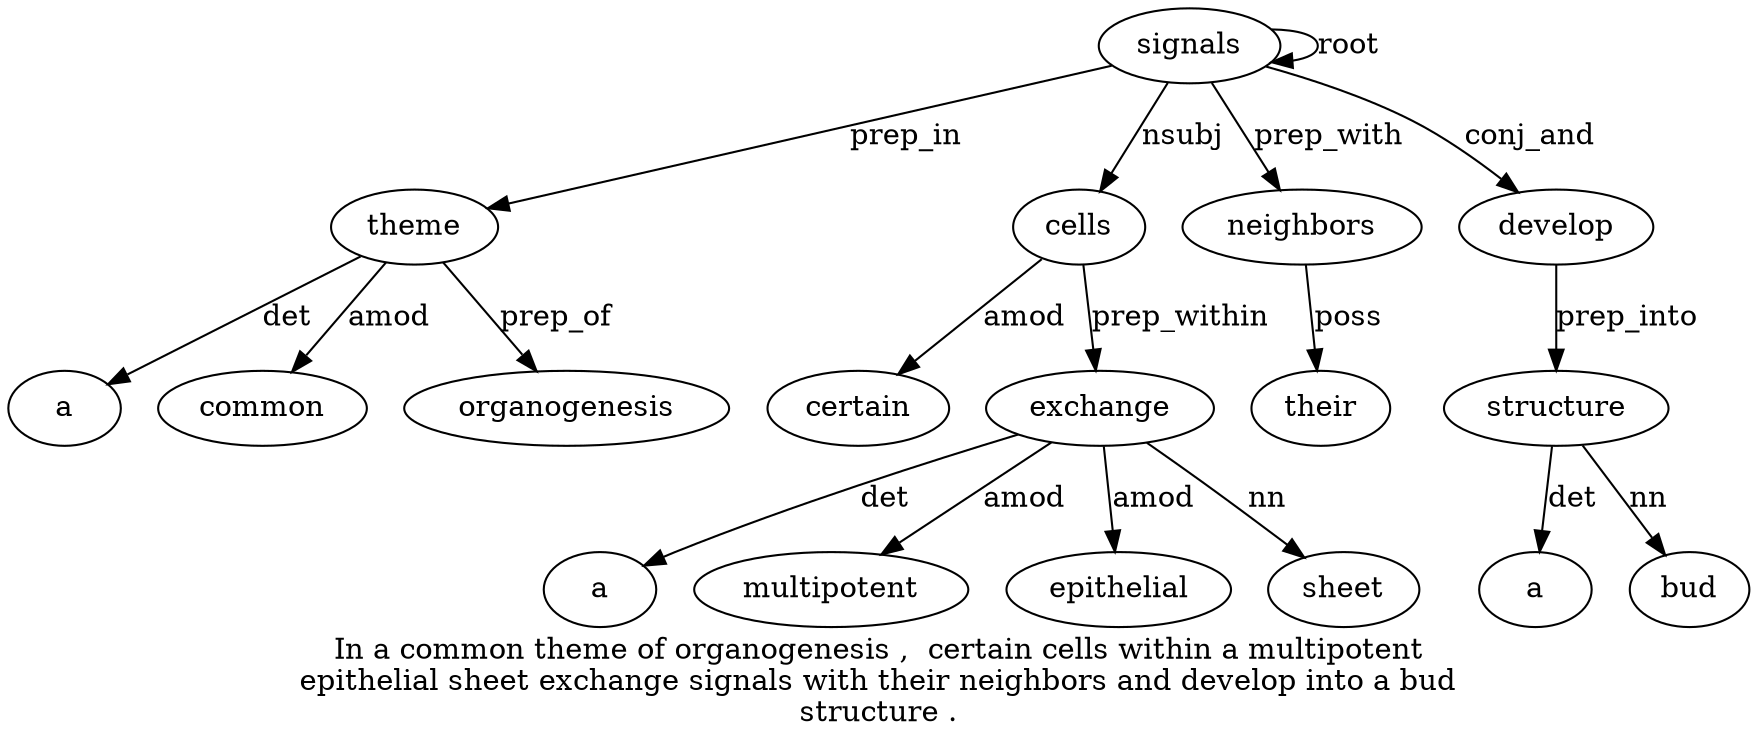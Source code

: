 digraph "In a common theme of organogenesis ,  certain cells within a multipotent epithelial sheet exchange signals with their neighbors and develop into a bud structure ." {
label="In a common theme of organogenesis ,  certain cells within a multipotent
epithelial sheet exchange signals with their neighbors and develop into a bud
structure .";
theme4 [style=filled, fillcolor=white, label=theme];
a2 [style=filled, fillcolor=white, label=a];
theme4 -> a2  [label=det];
common3 [style=filled, fillcolor=white, label=common];
theme4 -> common3  [label=amod];
signals16 [style=filled, fillcolor=white, label=signals];
signals16 -> theme4  [label=prep_in];
organogenesis6 [style=filled, fillcolor=white, label=organogenesis];
theme4 -> organogenesis6  [label=prep_of];
cells9 [style=filled, fillcolor=white, label=cells];
certain8 [style=filled, fillcolor=white, label=certain];
cells9 -> certain8  [label=amod];
signals16 -> cells9  [label=nsubj];
exchange15 [style=filled, fillcolor=white, label=exchange];
a11 [style=filled, fillcolor=white, label=a];
exchange15 -> a11  [label=det];
multipotent12 [style=filled, fillcolor=white, label=multipotent];
exchange15 -> multipotent12  [label=amod];
epithelial13 [style=filled, fillcolor=white, label=epithelial];
exchange15 -> epithelial13  [label=amod];
sheet14 [style=filled, fillcolor=white, label=sheet];
exchange15 -> sheet14  [label=nn];
cells9 -> exchange15  [label=prep_within];
signals16 -> signals16  [label=root];
neighbors19 [style=filled, fillcolor=white, label=neighbors];
their18 [style=filled, fillcolor=white, label=their];
neighbors19 -> their18  [label=poss];
signals16 -> neighbors19  [label=prep_with];
develop21 [style=filled, fillcolor=white, label=develop];
signals16 -> develop21  [label=conj_and];
structure25 [style=filled, fillcolor=white, label=structure];
a23 [style=filled, fillcolor=white, label=a];
structure25 -> a23  [label=det];
bud24 [style=filled, fillcolor=white, label=bud];
structure25 -> bud24  [label=nn];
develop21 -> structure25  [label=prep_into];
}
